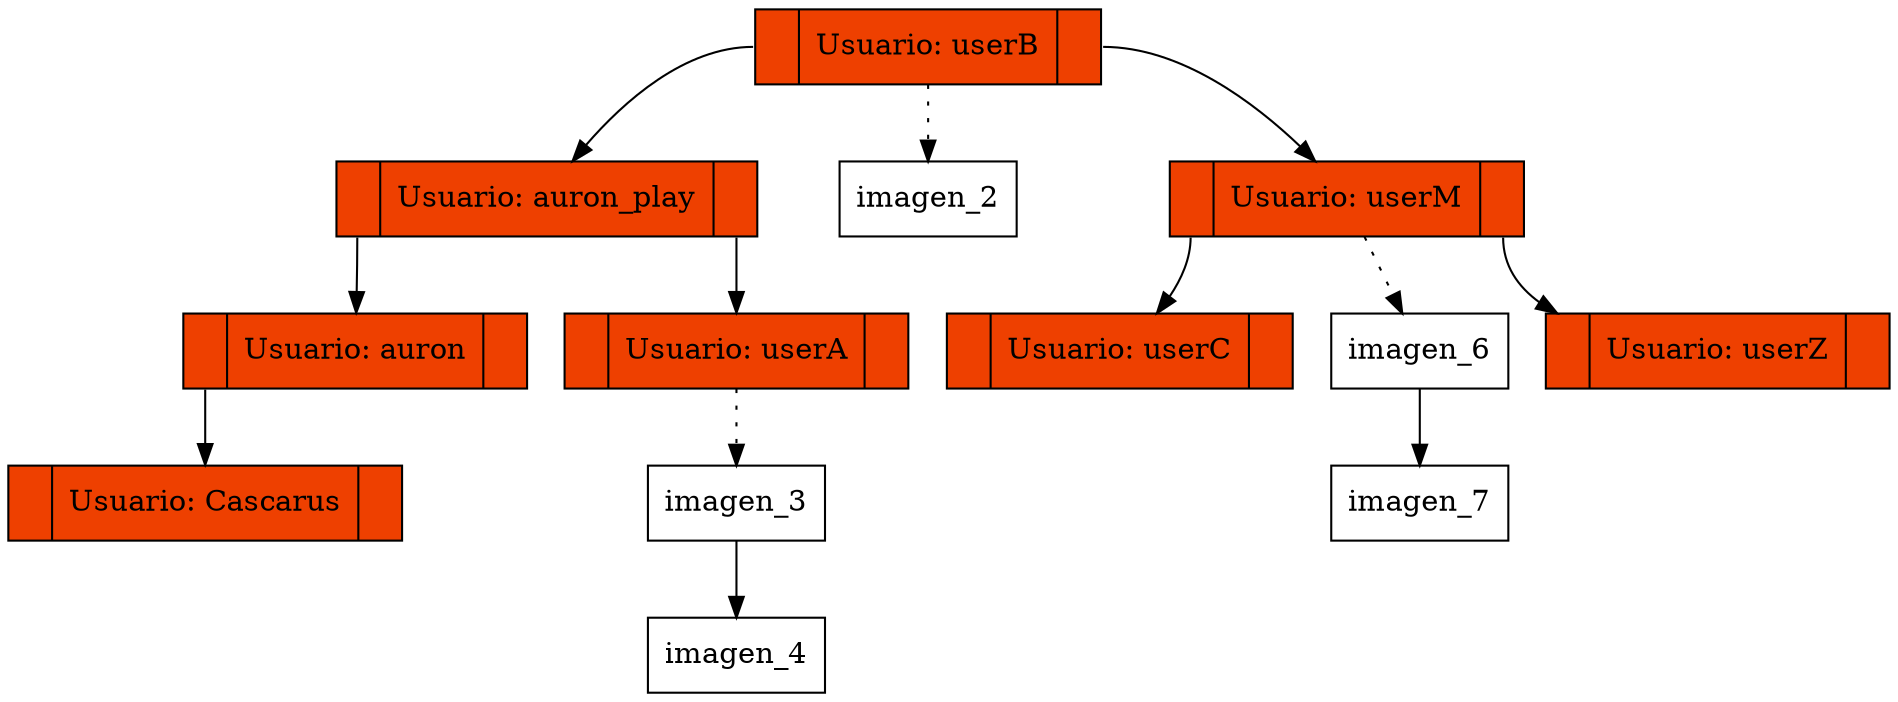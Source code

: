 digraph g{
	Node845275:C0->Node7547661; 
	Node845275:C1->Node8601332; 
	Node845275->Node_userB_2[style=dotted]; 

 	Node_userB_2[shape=record,width=.9,height=.5,label = "imagen_2"] 
	Node7547661:C0->Node4386362; 
	Node7547661:C1->Node6865180; 
	Node4386362:C0->Node4865574; 

 	Node4865574[shape=record,width=.9,height=.5,style=filled,fillcolor=orangered2,label = "<C0>|Usuario: Cascarus|<C1>"] 

 	Node4386362[shape=record,width=.9,height=.5,style=filled,fillcolor=orangered2,label = "<C0>|Usuario: auron|<C1>"] 
	Node6865180->Node_userA_3[style=dotted]; 
	Node_userA_3->Node_userA_4; 

 	Node_userA_3[shape=record,width=.9,height=.5,label = "imagen_3"] 

 	Node_userA_4[shape=record,width=.9,height=.5,label = "imagen_4"] 

 	Node6865180[shape=record,width=.9,height=.5,style=filled,fillcolor=orangered2,label = "<C0>|Usuario: userA|<C1>"] 

 	Node7547661[shape=record,width=.9,height=.5,style=filled,fillcolor=orangered2,label = "<C0>|Usuario: auron_play|<C1>"] 
	Node8601332:C0->Node2538854; 
	Node8601332:C1->Node3648483; 
	Node8601332->Node_userM_6[style=dotted]; 
	Node_userM_6->Node_userM_7; 

 	Node_userM_6[shape=record,width=.9,height=.5,label = "imagen_6"] 

 	Node_userM_7[shape=record,width=.9,height=.5,label = "imagen_7"] 

 	Node2538854[shape=record,width=.9,height=.5,style=filled,fillcolor=orangered2,label = "<C0>|Usuario: userC|<C1>"] 

 	Node3648483[shape=record,width=.9,height=.5,style=filled,fillcolor=orangered2,label = "<C0>|Usuario: userZ|<C1>"] 

 	Node8601332[shape=record,width=.9,height=.5,style=filled,fillcolor=orangered2,label = "<C0>|Usuario: userM|<C1>"] 

 	Node845275[shape=record,width=.9,height=.5,style=filled,fillcolor=orangered2,label = "<C0>|Usuario: userB|<C1>"] 
}
